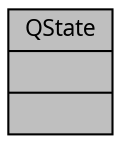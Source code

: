 digraph "QState"
{
 // INTERACTIVE_SVG=YES
  bgcolor="transparent";
  edge [fontname="Verdana",fontsize="11",labelfontname="Verdana",labelfontsize="11"];
  node [fontname="Verdana",fontsize="11",shape=record];
  Node1 [label="{QState\n||}",height=0.2,width=0.4,color="black", fillcolor="grey75", style="filled" fontcolor="black"];
}
